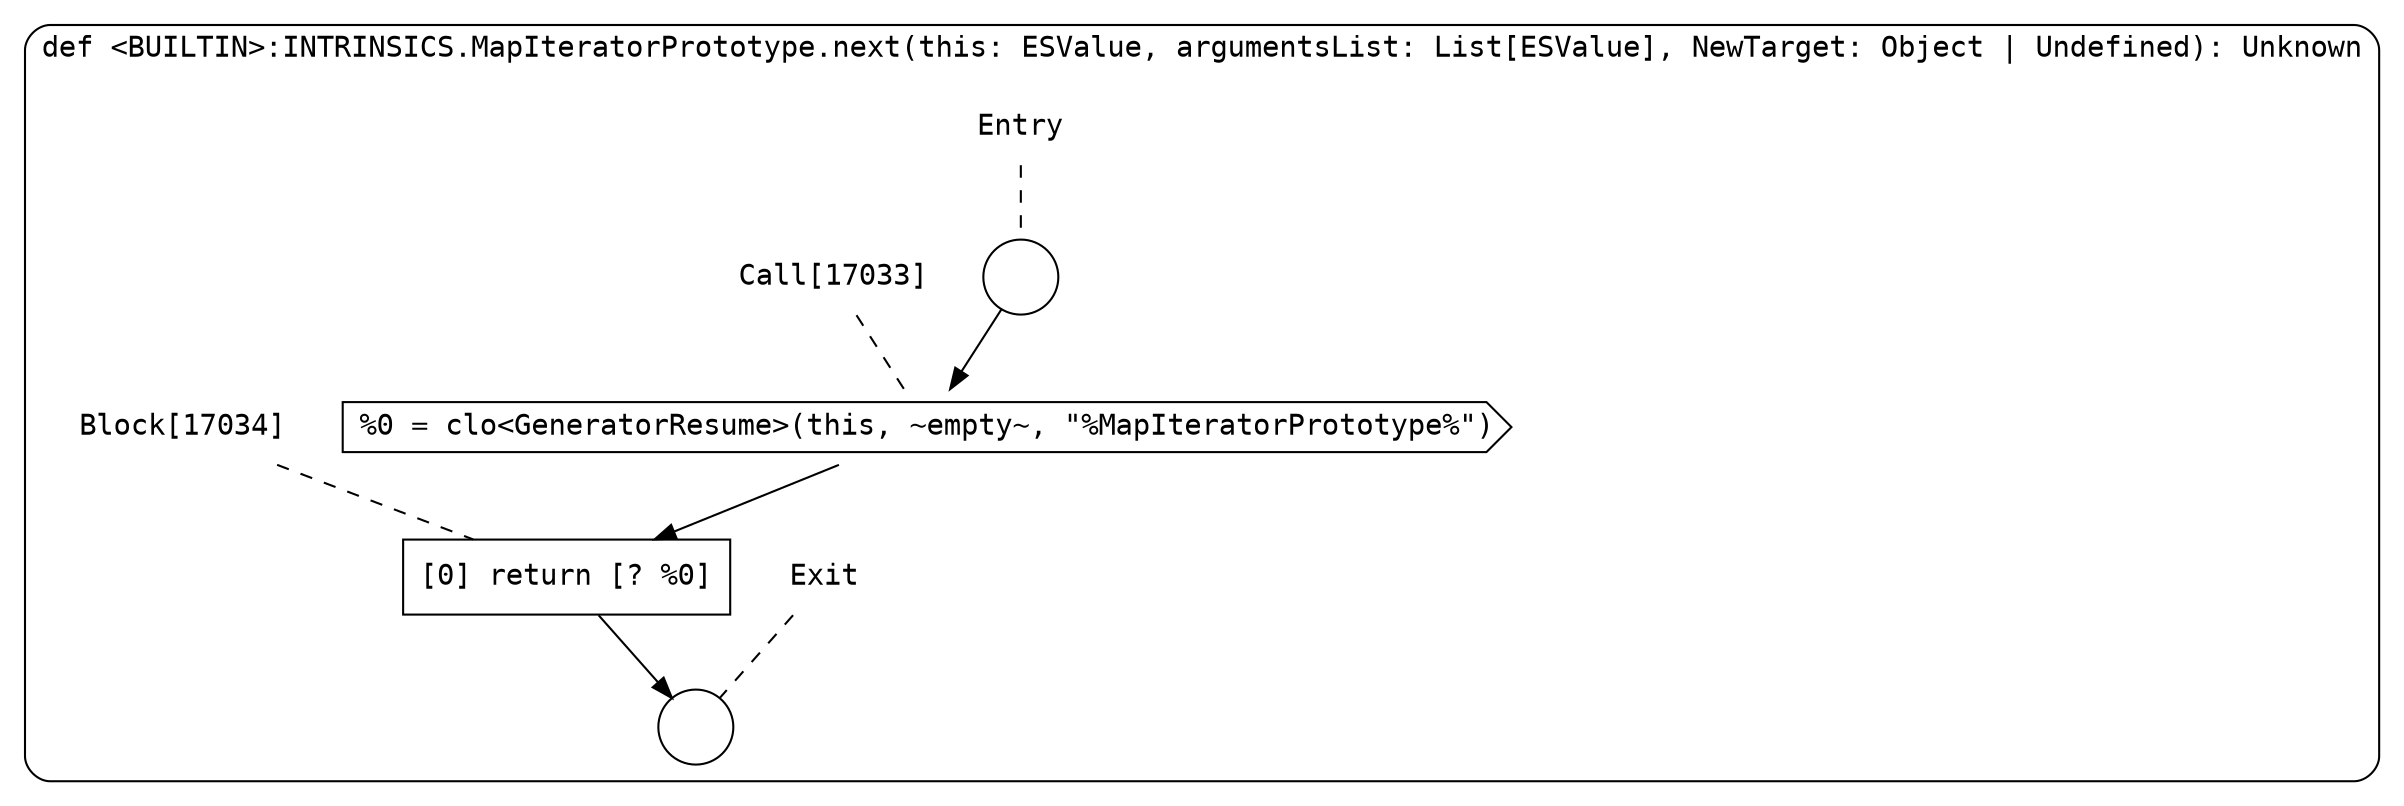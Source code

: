 digraph {
  graph [fontname = "Consolas"]
  node [fontname = "Consolas"]
  edge [fontname = "Consolas"]
  subgraph cluster2447 {
    label = "def <BUILTIN>:INTRINSICS.MapIteratorPrototype.next(this: ESValue, argumentsList: List[ESValue], NewTarget: Object | Undefined): Unknown"
    style = rounded
    cluster2447_entry_name [shape=none, label=<<font color="black">Entry</font>>]
    cluster2447_entry_name -> cluster2447_entry [arrowhead=none, color="black", style=dashed]
    cluster2447_entry [shape=circle label=" " color="black" fillcolor="white" style=filled]
    cluster2447_entry -> node17033 [color="black"]
    cluster2447_exit_name [shape=none, label=<<font color="black">Exit</font>>]
    cluster2447_exit_name -> cluster2447_exit [arrowhead=none, color="black", style=dashed]
    cluster2447_exit [shape=circle label=" " color="black" fillcolor="white" style=filled]
    node17033_name [shape=none, label=<<font color="black">Call[17033]</font>>]
    node17033_name -> node17033 [arrowhead=none, color="black", style=dashed]
    node17033 [shape=cds, label=<<font color="black">%0 = clo&lt;GeneratorResume&gt;(this, ~empty~, &quot;%MapIteratorPrototype%&quot;)</font>> color="black" fillcolor="white", style=filled]
    node17033 -> node17034 [color="black"]
    node17034_name [shape=none, label=<<font color="black">Block[17034]</font>>]
    node17034_name -> node17034 [arrowhead=none, color="black", style=dashed]
    node17034 [shape=box, label=<<font color="black">[0] return [? %0]<BR ALIGN="LEFT"/></font>> color="black" fillcolor="white", style=filled]
    node17034 -> cluster2447_exit [color="black"]
  }
}